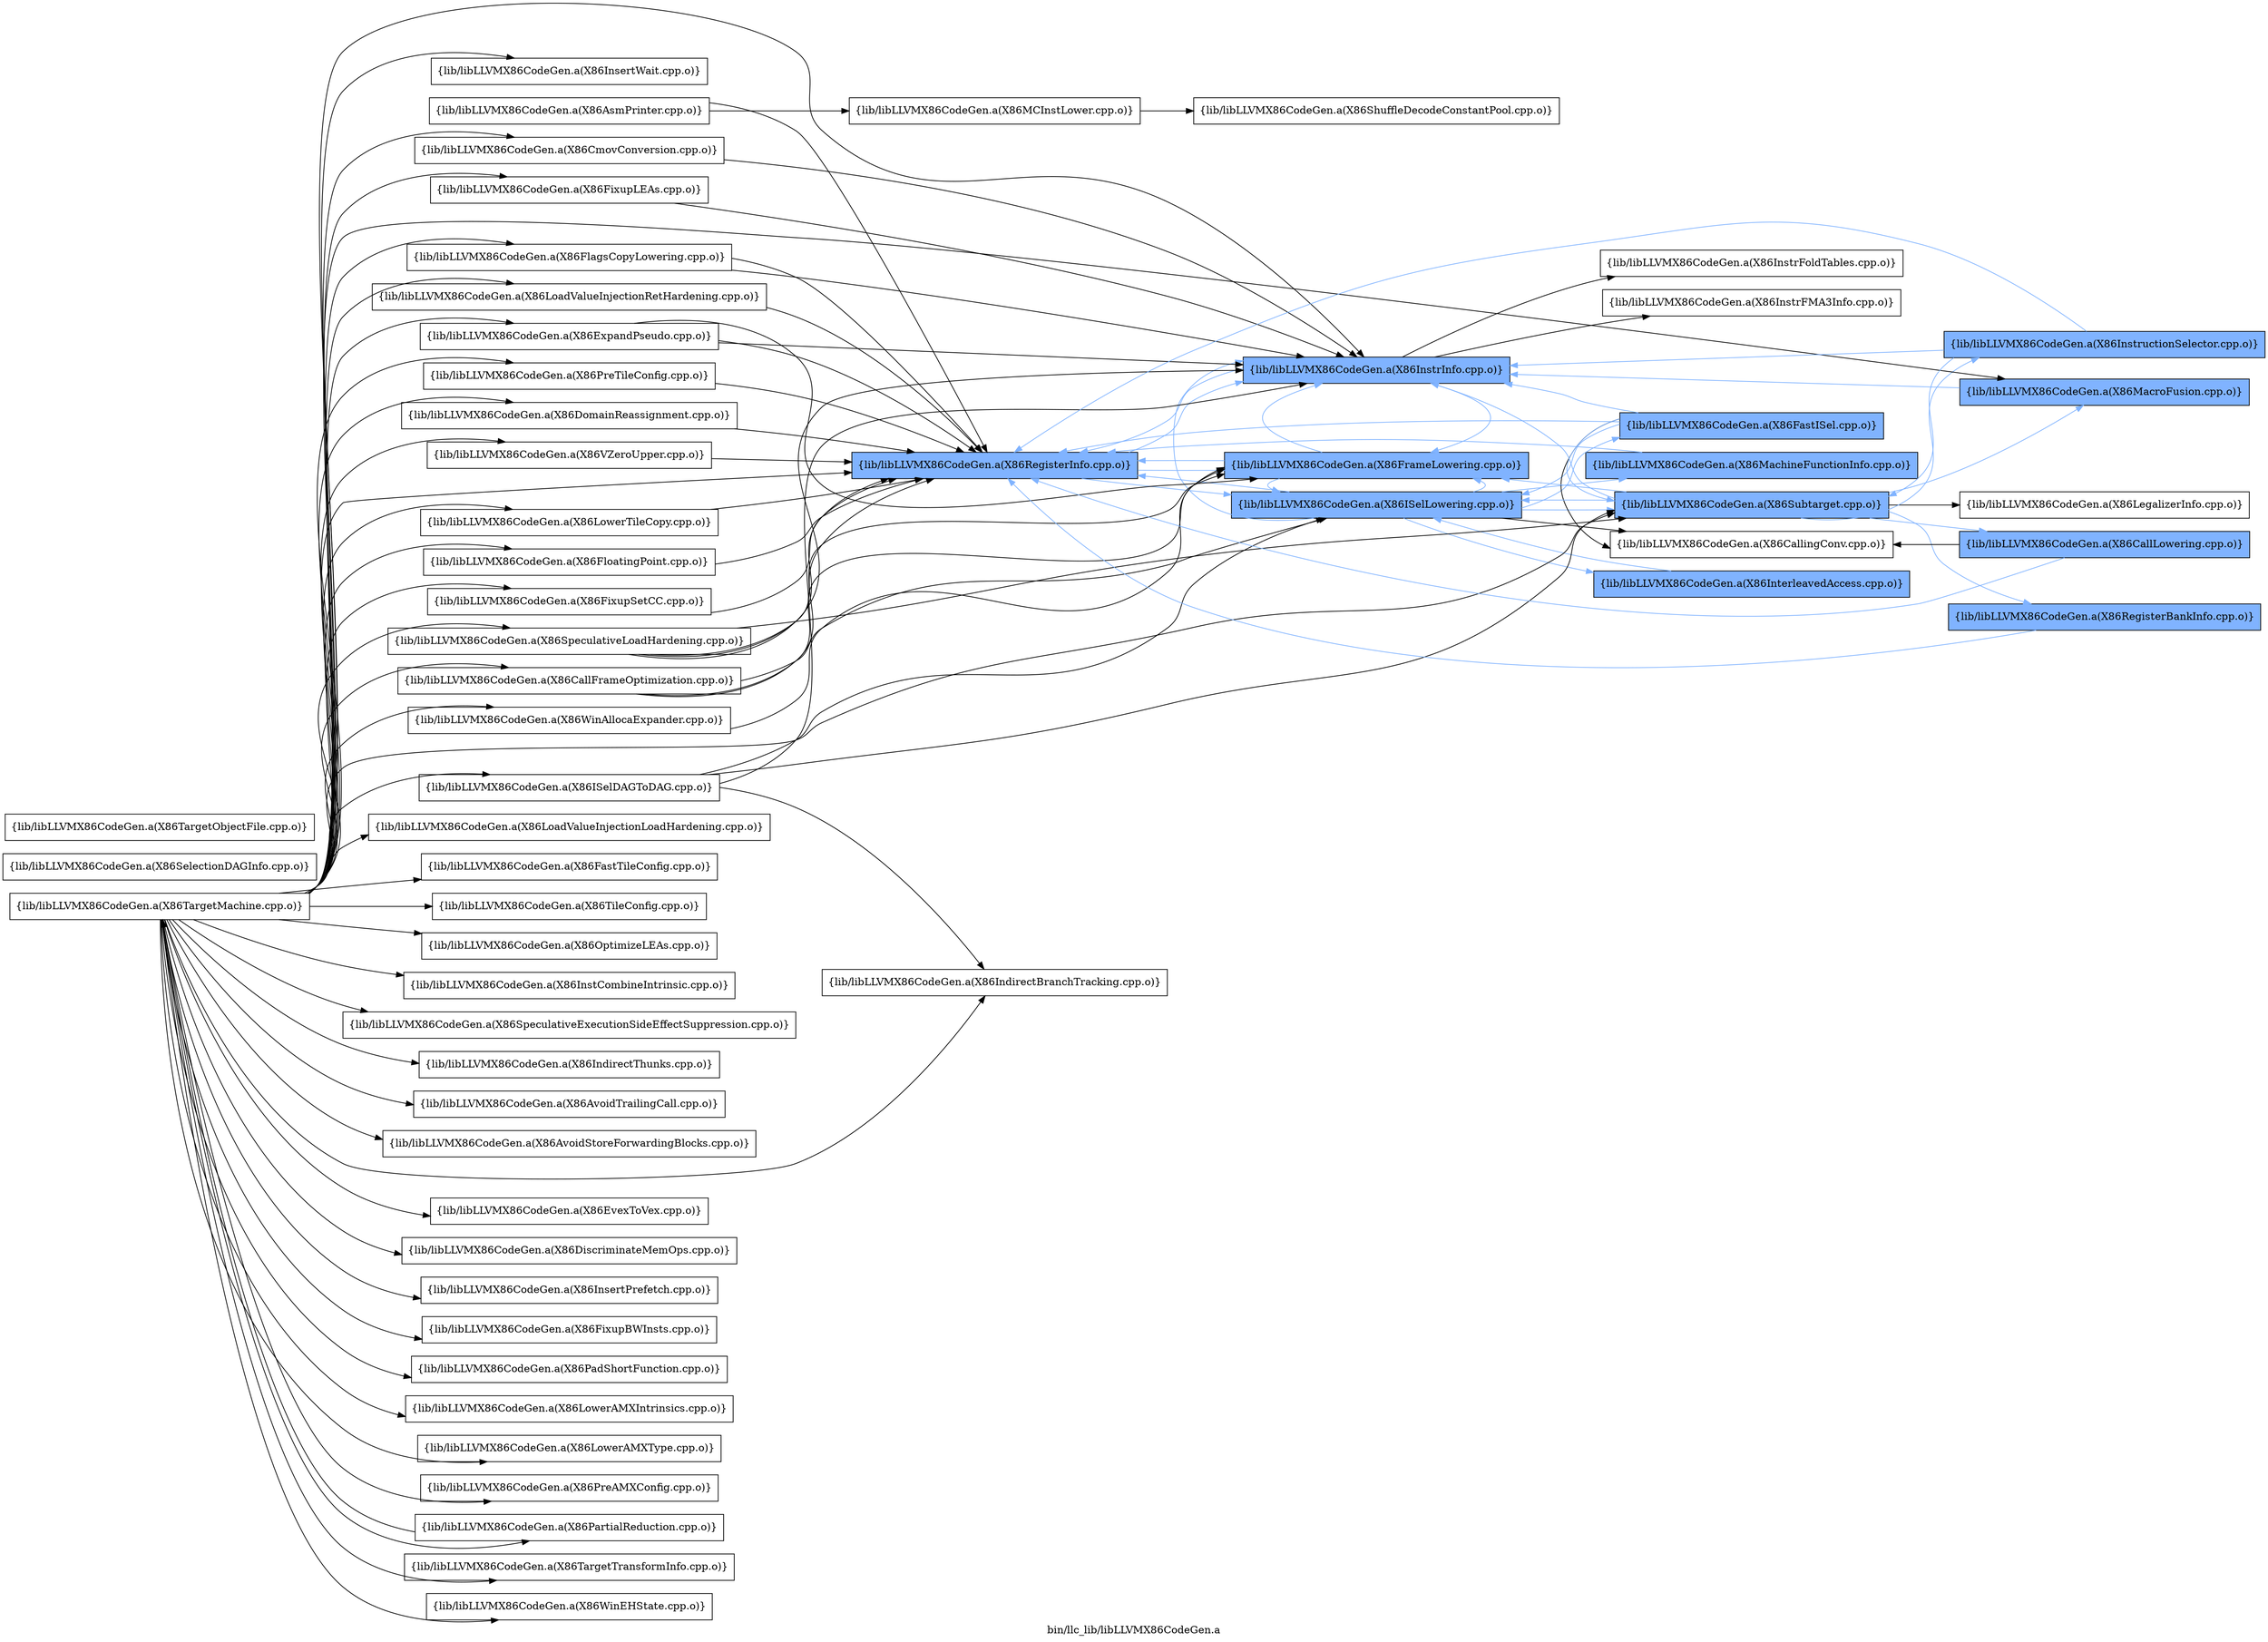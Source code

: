 digraph "bin/llc_lib/libLLVMX86CodeGen.a" {
	label="bin/llc_lib/libLLVMX86CodeGen.a";
	rankdir=LR;
	{ rank=same; Node0x55c32512f188;  }
	{ rank=same; Node0x55c32512d4c8; Node0x55c32512e418;  }
	{ rank=same; Node0x55c325125d68; Node0x55c32511fa08; Node0x55c325120598; Node0x55c32511ec98;  }
	{ rank=same; Node0x55c32512d6f8; Node0x55c325120188; Node0x55c3251276b8; Node0x55c325127938; Node0x55c325125f98; Node0x55c32511e478; Node0x55c32511f468;  }

	Node0x55c32512f188 [shape=record,shape=box,group=0,label="{lib/libLLVMX86CodeGen.a(X86AsmPrinter.cpp.o)}"];
	Node0x55c32512f188 -> Node0x55c32512d4c8;
	Node0x55c32512f188 -> Node0x55c32512e418;
	Node0x55c325110ff8 [shape=record,shape=box,group=0,label="{lib/libLLVMX86CodeGen.a(X86TargetMachine.cpp.o)}"];
	Node0x55c325110ff8 -> Node0x55c32512e418;
	Node0x55c325110ff8 -> Node0x55c32512d658;
	Node0x55c325110ff8 -> Node0x55c32512d928;
	Node0x55c325110ff8 -> Node0x55c3251231a8;
	Node0x55c325110ff8 -> Node0x55c325122528;
	Node0x55c325110ff8 -> Node0x55c3251221b8;
	Node0x55c325110ff8 -> Node0x55c3251215d8;
	Node0x55c325110ff8 -> Node0x55c325121178;
	Node0x55c325110ff8 -> Node0x55c3251206d8;
	Node0x55c325110ff8 -> Node0x55c325120408;
	Node0x55c325110ff8 -> Node0x55c32511f788;
	Node0x55c325110ff8 -> Node0x55c32511f148;
	Node0x55c325110ff8 -> Node0x55c325120598;
	Node0x55c325110ff8 -> Node0x55c325125f98;
	Node0x55c325110ff8 -> Node0x55c325110918;
	Node0x55c325110ff8 -> Node0x55c32510fa18;
	Node0x55c325110ff8 -> Node0x55c325110238;
	Node0x55c325110ff8 -> Node0x55c325110008;
	Node0x55c325110ff8 -> Node0x55c32510e0c8;
	Node0x55c325110ff8 -> Node0x55c32510ed48;
	Node0x55c325110ff8 -> Node0x55c32512fae8;
	Node0x55c325110ff8 -> Node0x55c325130218;
	Node0x55c325110ff8 -> Node0x55c325130a38;
	Node0x55c325110ff8 -> Node0x55c325129698;
	Node0x55c325110ff8 -> Node0x55c32512a278;
	Node0x55c325110ff8 -> Node0x55c32512a548;
	Node0x55c325110ff8 -> Node0x55c325128568;
	Node0x55c325110ff8 -> Node0x55c325129008;
	Node0x55c325110ff8 -> Node0x55c3251292d8;
	Node0x55c325110ff8 -> Node0x55c32512c578;
	Node0x55c325110ff8 -> Node0x55c32512c9d8;
	Node0x55c325110ff8 -> Node0x55c32511c218;
	Node0x55c325110ff8 -> Node0x55c32511be08;
	Node0x55c325110ff8 -> Node0x55c32511ca88;
	Node0x55c325110ff8 -> Node0x55c32511adc8;
	Node0x55c325110ff8 -> Node0x55c32511a5f8;
	Node0x55c325110ff8 -> Node0x55c325119838;
	Node0x55c325110ff8 -> Node0x55c32511a558;
	Node0x55c325110ff8 -> Node0x55c325119e28;
	Node0x55c325110ff8 -> Node0x55c325122ca8;
	Node0x55c325110ff8 -> Node0x55c325122028;
	Node0x55c32512d4c8 [shape=record,shape=box,group=0,label="{lib/libLLVMX86CodeGen.a(X86MCInstLower.cpp.o)}"];
	Node0x55c32512d4c8 -> Node0x55c325125d68;
	Node0x55c32512e418 [shape=record,shape=box,group=1,style=filled,fillcolor="0.600000 0.5 1",label="{lib/libLLVMX86CodeGen.a(X86RegisterInfo.cpp.o)}"];
	Node0x55c32512e418 -> Node0x55c32511fa08[color="0.600000 0.5 1"];
	Node0x55c32512e418 -> Node0x55c325120598[color="0.600000 0.5 1"];
	Node0x55c32512e418 -> Node0x55c32511ec98[color="0.600000 0.5 1"];
	Node0x55c325125d68 [shape=record,shape=box,group=0,label="{lib/libLLVMX86CodeGen.a(X86ShuffleDecodeConstantPool.cpp.o)}"];
	Node0x55c32512d6f8 [shape=record,shape=box,group=1,style=filled,fillcolor="0.600000 0.5 1",label="{lib/libLLVMX86CodeGen.a(X86MachineFunctionInfo.cpp.o)}"];
	Node0x55c32512d6f8 -> Node0x55c32512e418[color="0.600000 0.5 1"];
	Node0x55c32511fa08 [shape=record,shape=box,group=1,style=filled,fillcolor="0.600000 0.5 1",label="{lib/libLLVMX86CodeGen.a(X86ISelLowering.cpp.o)}"];
	Node0x55c32511fa08 -> Node0x55c32512d6f8[color="0.600000 0.5 1"];
	Node0x55c32511fa08 -> Node0x55c32512e418[color="0.600000 0.5 1"];
	Node0x55c32511fa08 -> Node0x55c325120188[color="0.600000 0.5 1"];
	Node0x55c32511fa08 -> Node0x55c325120598[color="0.600000 0.5 1"];
	Node0x55c32511fa08 -> Node0x55c32511ec98[color="0.600000 0.5 1"];
	Node0x55c32511fa08 -> Node0x55c3251276b8;
	Node0x55c32511fa08 -> Node0x55c325127938[color="0.600000 0.5 1"];
	Node0x55c32511fa08 -> Node0x55c325125f98[color="0.600000 0.5 1"];
	Node0x55c325120598 [shape=record,shape=box,group=1,style=filled,fillcolor="0.600000 0.5 1",label="{lib/libLLVMX86CodeGen.a(X86InstrInfo.cpp.o)}"];
	Node0x55c325120598 -> Node0x55c32512e418[color="0.600000 0.5 1"];
	Node0x55c325120598 -> Node0x55c32511e478;
	Node0x55c325120598 -> Node0x55c32511ec98[color="0.600000 0.5 1"];
	Node0x55c325120598 -> Node0x55c32511f468;
	Node0x55c32511ec98 [shape=record,shape=box,group=1,style=filled,fillcolor="0.600000 0.5 1",label="{lib/libLLVMX86CodeGen.a(X86FrameLowering.cpp.o)}"];
	Node0x55c32511ec98 -> Node0x55c32512e418[color="0.600000 0.5 1"];
	Node0x55c32511ec98 -> Node0x55c32511fa08[color="0.600000 0.5 1"];
	Node0x55c32511ec98 -> Node0x55c325120598[color="0.600000 0.5 1"];
	Node0x55c325120188 [shape=record,shape=box,group=1,style=filled,fillcolor="0.600000 0.5 1",label="{lib/libLLVMX86CodeGen.a(X86FastISel.cpp.o)}"];
	Node0x55c325120188 -> Node0x55c32512e418[color="0.600000 0.5 1"];
	Node0x55c325120188 -> Node0x55c32511fa08[color="0.600000 0.5 1"];
	Node0x55c325120188 -> Node0x55c325120598[color="0.600000 0.5 1"];
	Node0x55c325120188 -> Node0x55c3251276b8;
	Node0x55c325120188 -> Node0x55c325125f98[color="0.600000 0.5 1"];
	Node0x55c3251276b8 [shape=record,shape=box,group=0,label="{lib/libLLVMX86CodeGen.a(X86CallingConv.cpp.o)}"];
	Node0x55c325127938 [shape=record,shape=box,group=1,style=filled,fillcolor="0.600000 0.5 1",label="{lib/libLLVMX86CodeGen.a(X86InterleavedAccess.cpp.o)}"];
	Node0x55c325127938 -> Node0x55c32511fa08[color="0.600000 0.5 1"];
	Node0x55c325125f98 [shape=record,shape=box,group=1,style=filled,fillcolor="0.600000 0.5 1",label="{lib/libLLVMX86CodeGen.a(X86Subtarget.cpp.o)}"];
	Node0x55c325125f98 -> Node0x55c32511fa08[color="0.600000 0.5 1"];
	Node0x55c325125f98 -> Node0x55c325120598[color="0.600000 0.5 1"];
	Node0x55c325125f98 -> Node0x55c32511ec98[color="0.600000 0.5 1"];
	Node0x55c325125f98 -> Node0x55c325111ef8[color="0.600000 0.5 1"];
	Node0x55c325125f98 -> Node0x55c325111d68;
	Node0x55c325125f98 -> Node0x55c3251124e8[color="0.600000 0.5 1"];
	Node0x55c325125f98 -> Node0x55c325110be8[color="0.600000 0.5 1"];
	Node0x55c325125f98 -> Node0x55c325110918[color="0.600000 0.5 1"];
	Node0x55c32511e478 [shape=record,shape=box,group=0,label="{lib/libLLVMX86CodeGen.a(X86InstrFoldTables.cpp.o)}"];
	Node0x55c32511f468 [shape=record,shape=box,group=0,label="{lib/libLLVMX86CodeGen.a(X86InstrFMA3Info.cpp.o)}"];
	Node0x55c325111ef8 [shape=record,shape=box,group=1,style=filled,fillcolor="0.600000 0.5 1",label="{lib/libLLVMX86CodeGen.a(X86CallLowering.cpp.o)}"];
	Node0x55c325111ef8 -> Node0x55c32512e418[color="0.600000 0.5 1"];
	Node0x55c325111ef8 -> Node0x55c3251276b8;
	Node0x55c325111d68 [shape=record,shape=box,group=0,label="{lib/libLLVMX86CodeGen.a(X86LegalizerInfo.cpp.o)}"];
	Node0x55c3251124e8 [shape=record,shape=box,group=1,style=filled,fillcolor="0.600000 0.5 1",label="{lib/libLLVMX86CodeGen.a(X86RegisterBankInfo.cpp.o)}"];
	Node0x55c3251124e8 -> Node0x55c32512e418[color="0.600000 0.5 1"];
	Node0x55c325110be8 [shape=record,shape=box,group=1,style=filled,fillcolor="0.600000 0.5 1",label="{lib/libLLVMX86CodeGen.a(X86InstructionSelector.cpp.o)}"];
	Node0x55c325110be8 -> Node0x55c32512e418[color="0.600000 0.5 1"];
	Node0x55c325110be8 -> Node0x55c325120598[color="0.600000 0.5 1"];
	Node0x55c325110be8 -> Node0x55c325125f98[color="0.600000 0.5 1"];
	Node0x55c325110918 [shape=record,shape=box,group=1,style=filled,fillcolor="0.600000 0.5 1",label="{lib/libLLVMX86CodeGen.a(X86MacroFusion.cpp.o)}"];
	Node0x55c325110918 -> Node0x55c325120598[color="0.600000 0.5 1"];
	Node0x55c325126538 [shape=record,shape=box,group=0,label="{lib/libLLVMX86CodeGen.a(X86SelectionDAGInfo.cpp.o)}"];
	Node0x55c32512d658 [shape=record,shape=box,group=0,label="{lib/libLLVMX86CodeGen.a(X86ExpandPseudo.cpp.o)}"];
	Node0x55c32512d658 -> Node0x55c32512e418;
	Node0x55c32512d658 -> Node0x55c325120598;
	Node0x55c32512d658 -> Node0x55c32511ec98;
	Node0x55c32512d928 [shape=record,shape=box,group=0,label="{lib/libLLVMX86CodeGen.a(X86LowerTileCopy.cpp.o)}"];
	Node0x55c32512d928 -> Node0x55c32512e418;
	Node0x55c3251231a8 [shape=record,shape=box,group=0,label="{lib/libLLVMX86CodeGen.a(X86FloatingPoint.cpp.o)}"];
	Node0x55c3251231a8 -> Node0x55c32512e418;
	Node0x55c325122528 [shape=record,shape=box,group=0,label="{lib/libLLVMX86CodeGen.a(X86LoadValueInjectionLoadHardening.cpp.o)}"];
	Node0x55c3251221b8 [shape=record,shape=box,group=0,label="{lib/libLLVMX86CodeGen.a(X86FastTileConfig.cpp.o)}"];
	Node0x55c3251215d8 [shape=record,shape=box,group=0,label="{lib/libLLVMX86CodeGen.a(X86TileConfig.cpp.o)}"];
	Node0x55c325121178 [shape=record,shape=box,group=0,label="{lib/libLLVMX86CodeGen.a(X86SpeculativeLoadHardening.cpp.o)}"];
	Node0x55c325121178 -> Node0x55c32512e418;
	Node0x55c325121178 -> Node0x55c325120598;
	Node0x55c325121178 -> Node0x55c32511ec98;
	Node0x55c325121178 -> Node0x55c325125f98;
	Node0x55c3251206d8 [shape=record,shape=box,group=0,label="{lib/libLLVMX86CodeGen.a(X86FlagsCopyLowering.cpp.o)}"];
	Node0x55c3251206d8 -> Node0x55c32512e418;
	Node0x55c3251206d8 -> Node0x55c325120598;
	Node0x55c325120408 [shape=record,shape=box,group=0,label="{lib/libLLVMX86CodeGen.a(X86FixupSetCC.cpp.o)}"];
	Node0x55c325120408 -> Node0x55c32512e418;
	Node0x55c32511f788 [shape=record,shape=box,group=0,label="{lib/libLLVMX86CodeGen.a(X86OptimizeLEAs.cpp.o)}"];
	Node0x55c32511f148 [shape=record,shape=box,group=0,label="{lib/libLLVMX86CodeGen.a(X86CallFrameOptimization.cpp.o)}"];
	Node0x55c32511f148 -> Node0x55c32512e418;
	Node0x55c32511f148 -> Node0x55c32511fa08;
	Node0x55c32511f148 -> Node0x55c32511ec98;
	Node0x55c32510fa18 [shape=record,shape=box,group=0,label="{lib/libLLVMX86CodeGen.a(X86InstCombineIntrinsic.cpp.o)}"];
	Node0x55c325110238 [shape=record,shape=box,group=0,label="{lib/libLLVMX86CodeGen.a(X86SpeculativeExecutionSideEffectSuppression.cpp.o)}"];
	Node0x55c325110008 [shape=record,shape=box,group=0,label="{lib/libLLVMX86CodeGen.a(X86IndirectThunks.cpp.o)}"];
	Node0x55c32510e0c8 [shape=record,shape=box,group=0,label="{lib/libLLVMX86CodeGen.a(X86LoadValueInjectionRetHardening.cpp.o)}"];
	Node0x55c32510e0c8 -> Node0x55c32512e418;
	Node0x55c32510ed48 [shape=record,shape=box,group=0,label="{lib/libLLVMX86CodeGen.a(X86AvoidTrailingCall.cpp.o)}"];
	Node0x55c32512fae8 [shape=record,shape=box,group=0,label="{lib/libLLVMX86CodeGen.a(X86AvoidStoreForwardingBlocks.cpp.o)}"];
	Node0x55c325130218 [shape=record,shape=box,group=0,label="{lib/libLLVMX86CodeGen.a(X86PreTileConfig.cpp.o)}"];
	Node0x55c325130218 -> Node0x55c32512e418;
	Node0x55c325130a38 [shape=record,shape=box,group=0,label="{lib/libLLVMX86CodeGen.a(X86CmovConversion.cpp.o)}"];
	Node0x55c325130a38 -> Node0x55c325120598;
	Node0x55c325129698 [shape=record,shape=box,group=0,label="{lib/libLLVMX86CodeGen.a(X86ISelDAGToDAG.cpp.o)}"];
	Node0x55c325129698 -> Node0x55c32511fa08;
	Node0x55c325129698 -> Node0x55c325120598;
	Node0x55c325129698 -> Node0x55c325125f98;
	Node0x55c325129698 -> Node0x55c32512a278;
	Node0x55c32512a278 [shape=record,shape=box,group=0,label="{lib/libLLVMX86CodeGen.a(X86IndirectBranchTracking.cpp.o)}"];
	Node0x55c32512a548 [shape=record,shape=box,group=0,label="{lib/libLLVMX86CodeGen.a(X86EvexToVex.cpp.o)}"];
	Node0x55c325128568 [shape=record,shape=box,group=0,label="{lib/libLLVMX86CodeGen.a(X86DiscriminateMemOps.cpp.o)}"];
	Node0x55c325129008 [shape=record,shape=box,group=0,label="{lib/libLLVMX86CodeGen.a(X86InsertPrefetch.cpp.o)}"];
	Node0x55c3251292d8 [shape=record,shape=box,group=0,label="{lib/libLLVMX86CodeGen.a(X86FixupBWInsts.cpp.o)}"];
	Node0x55c32512c578 [shape=record,shape=box,group=0,label="{lib/libLLVMX86CodeGen.a(X86PadShortFunction.cpp.o)}"];
	Node0x55c32512c9d8 [shape=record,shape=box,group=0,label="{lib/libLLVMX86CodeGen.a(X86FixupLEAs.cpp.o)}"];
	Node0x55c32512c9d8 -> Node0x55c325120598;
	Node0x55c32511c218 [shape=record,shape=box,group=0,label="{lib/libLLVMX86CodeGen.a(X86LowerAMXIntrinsics.cpp.o)}"];
	Node0x55c32511be08 [shape=record,shape=box,group=0,label="{lib/libLLVMX86CodeGen.a(X86LowerAMXType.cpp.o)}"];
	Node0x55c32511ca88 [shape=record,shape=box,group=0,label="{lib/libLLVMX86CodeGen.a(X86PreAMXConfig.cpp.o)}"];
	Node0x55c32511adc8 [shape=record,shape=box,group=0,label="{lib/libLLVMX86CodeGen.a(X86DomainReassignment.cpp.o)}"];
	Node0x55c32511adc8 -> Node0x55c32512e418;
	Node0x55c32511a5f8 [shape=record,shape=box,group=0,label="{lib/libLLVMX86CodeGen.a(X86PartialReduction.cpp.o)}"];
	Node0x55c32511a5f8 -> Node0x55c325110ff8;
	Node0x55c325119838 [shape=record,shape=box,group=0,label="{lib/libLLVMX86CodeGen.a(X86TargetTransformInfo.cpp.o)}"];
	Node0x55c32511a558 [shape=record,shape=box,group=0,label="{lib/libLLVMX86CodeGen.a(X86VZeroUpper.cpp.o)}"];
	Node0x55c32511a558 -> Node0x55c32512e418;
	Node0x55c325119e28 [shape=record,shape=box,group=0,label="{lib/libLLVMX86CodeGen.a(X86WinAllocaExpander.cpp.o)}"];
	Node0x55c325119e28 -> Node0x55c32511ec98;
	Node0x55c325122ca8 [shape=record,shape=box,group=0,label="{lib/libLLVMX86CodeGen.a(X86WinEHState.cpp.o)}"];
	Node0x55c325122028 [shape=record,shape=box,group=0,label="{lib/libLLVMX86CodeGen.a(X86InsertWait.cpp.o)}"];
	Node0x55c32511b458 [shape=record,shape=box,group=0,label="{lib/libLLVMX86CodeGen.a(X86TargetObjectFile.cpp.o)}"];
}
